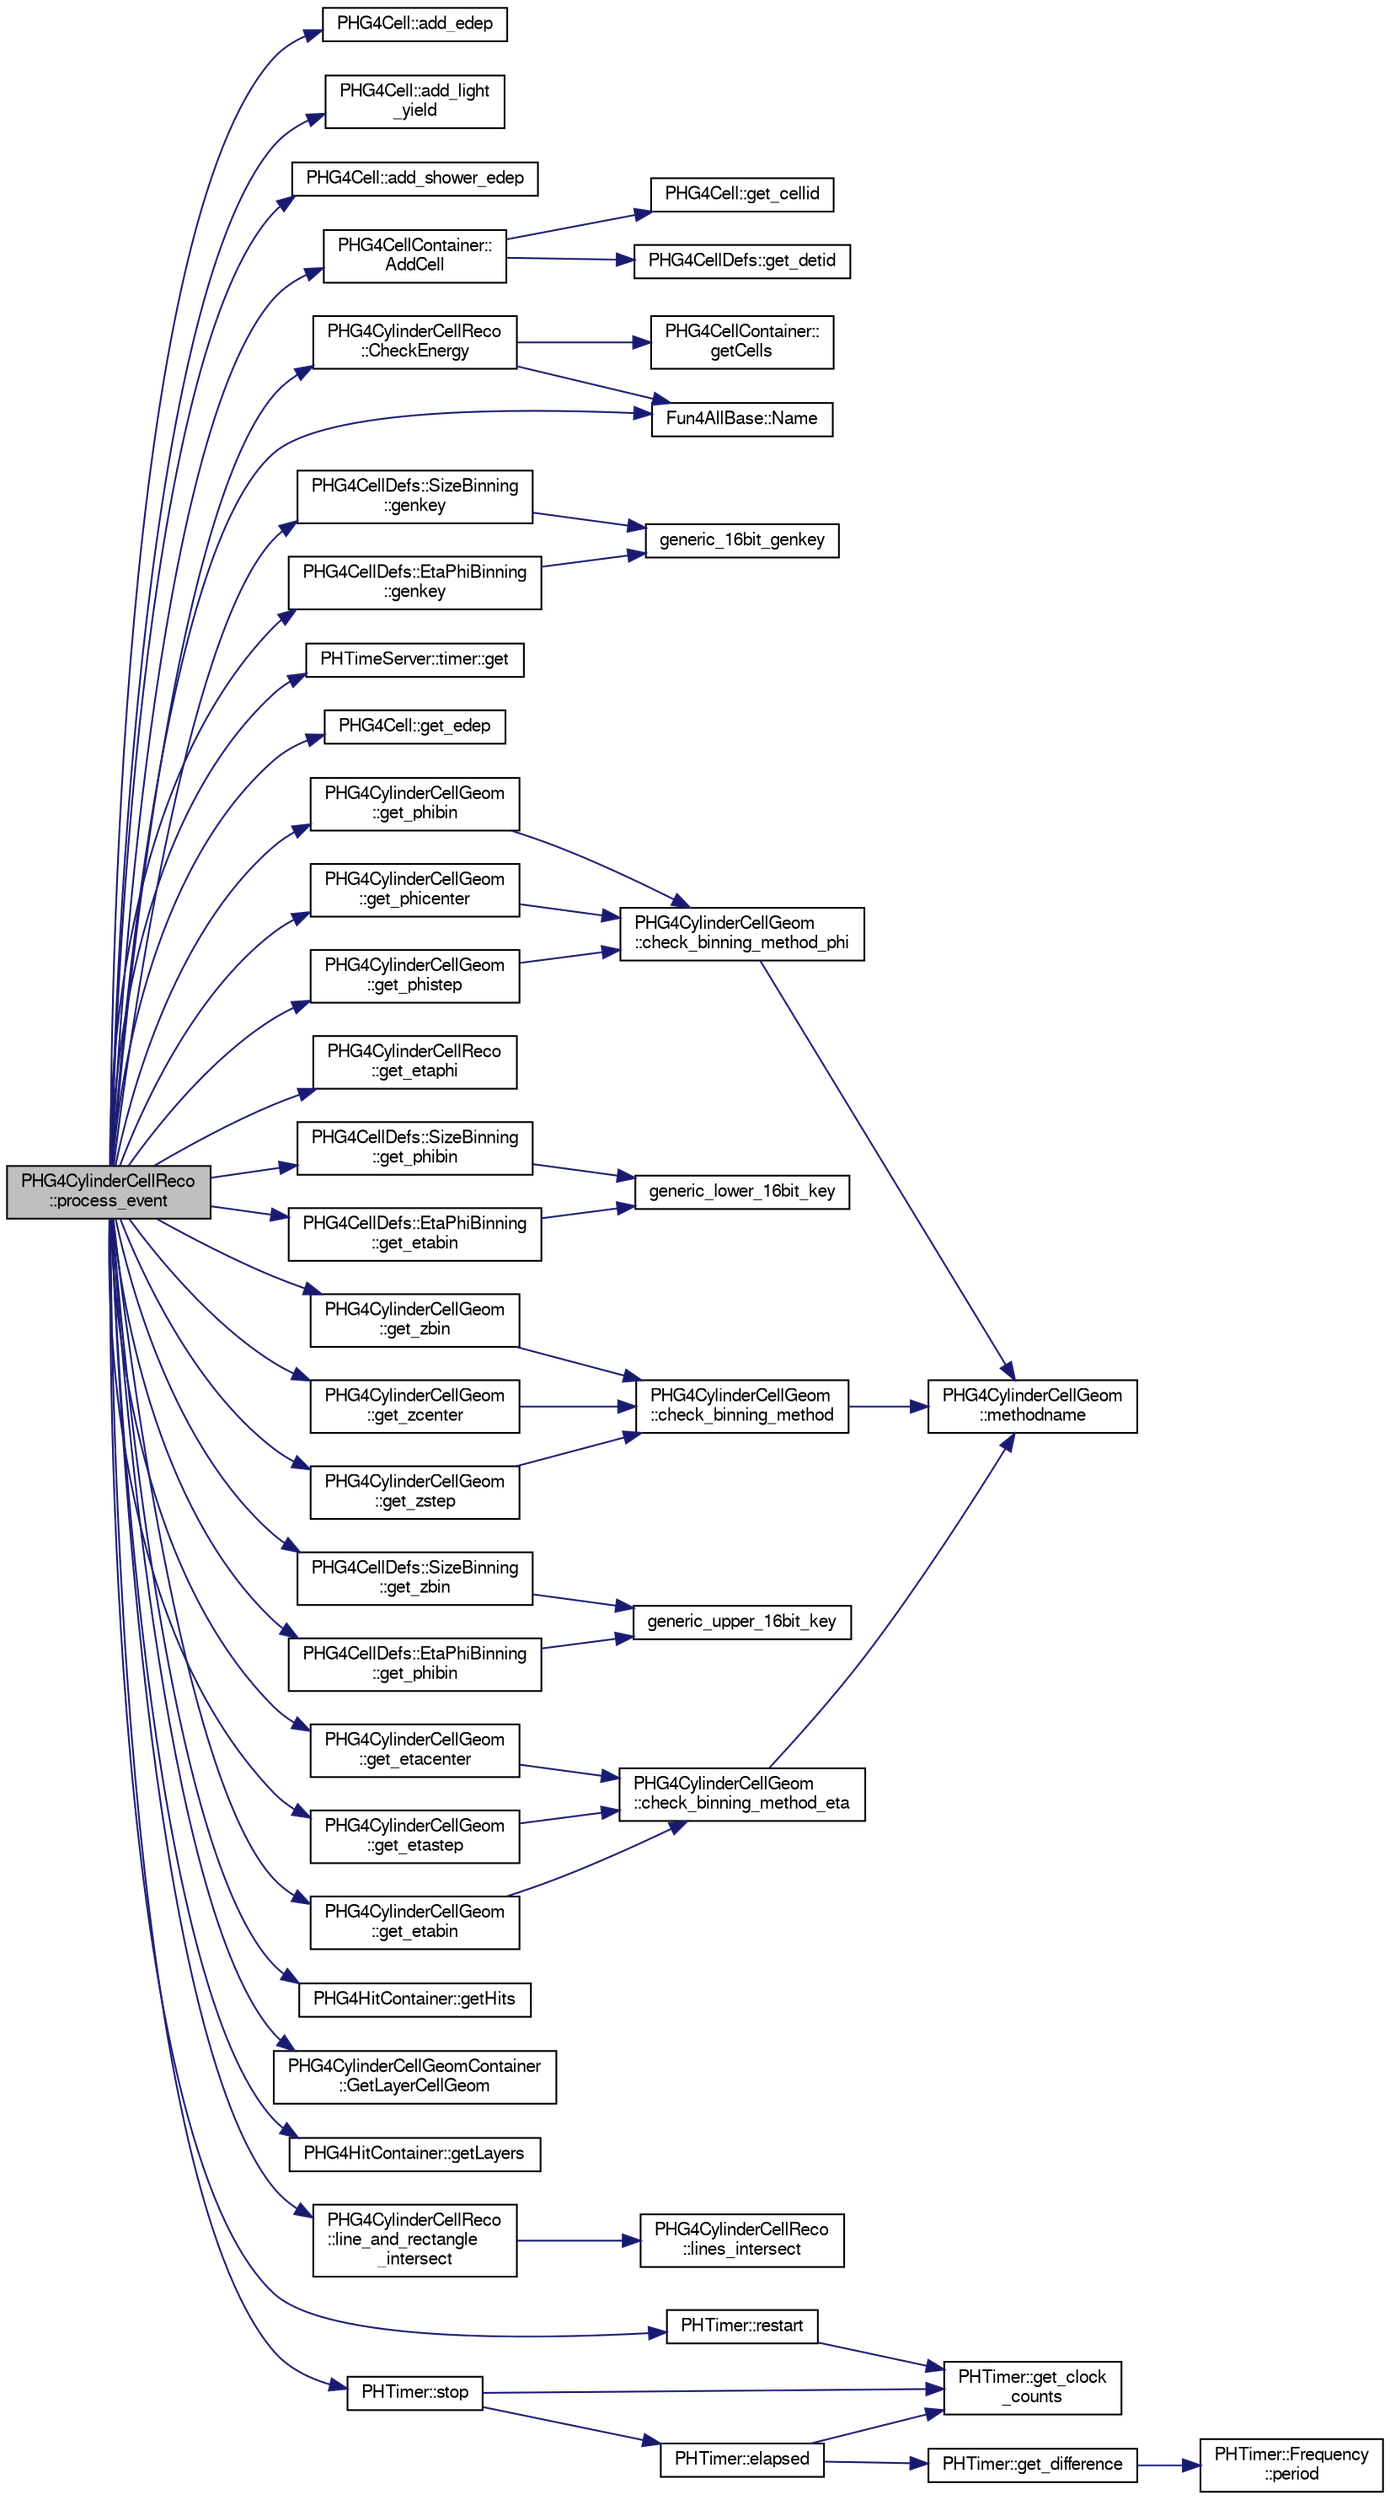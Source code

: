digraph "PHG4CylinderCellReco::process_event"
{
  bgcolor="transparent";
  edge [fontname="FreeSans",fontsize="10",labelfontname="FreeSans",labelfontsize="10"];
  node [fontname="FreeSans",fontsize="10",shape=record];
  rankdir="LR";
  Node1 [label="PHG4CylinderCellReco\l::process_event",height=0.2,width=0.4,color="black", fillcolor="grey75", style="filled" fontcolor="black"];
  Node1 -> Node2 [color="midnightblue",fontsize="10",style="solid",fontname="FreeSans"];
  Node2 [label="PHG4Cell::add_edep",height=0.2,width=0.4,color="black",URL="$dc/dfe/classPHG4Cell.html#aba3e45e6d9098128013e2ee31705678f"];
  Node1 -> Node3 [color="midnightblue",fontsize="10",style="solid",fontname="FreeSans"];
  Node3 [label="PHG4Cell::add_light\l_yield",height=0.2,width=0.4,color="black",URL="$dc/dfe/classPHG4Cell.html#a8f0f5390b378fc74f995ab24299f2a9c"];
  Node1 -> Node4 [color="midnightblue",fontsize="10",style="solid",fontname="FreeSans"];
  Node4 [label="PHG4Cell::add_shower_edep",height=0.2,width=0.4,color="black",URL="$dc/dfe/classPHG4Cell.html#a98984e257db21f5f35e5f3e1768d4465"];
  Node1 -> Node5 [color="midnightblue",fontsize="10",style="solid",fontname="FreeSans"];
  Node5 [label="PHG4CellContainer::\lAddCell",height=0.2,width=0.4,color="black",URL="$d4/d97/classPHG4CellContainer.html#af244549af779063b2fd959b6babe13a8"];
  Node5 -> Node6 [color="midnightblue",fontsize="10",style="solid",fontname="FreeSans"];
  Node6 [label="PHG4Cell::get_cellid",height=0.2,width=0.4,color="black",URL="$dc/dfe/classPHG4Cell.html#af03de1745657c41817236e5d1124aae5"];
  Node5 -> Node7 [color="midnightblue",fontsize="10",style="solid",fontname="FreeSans"];
  Node7 [label="PHG4CellDefs::get_detid",height=0.2,width=0.4,color="black",URL="$d7/dba/namespacePHG4CellDefs.html#a195c6e84995def1ed68ecd3ca1159734"];
  Node1 -> Node8 [color="midnightblue",fontsize="10",style="solid",fontname="FreeSans"];
  Node8 [label="PHG4CylinderCellReco\l::CheckEnergy",height=0.2,width=0.4,color="black",URL="$d5/dd0/classPHG4CylinderCellReco.html#a79bc62b14d2fdf91ad9b8976514553e8"];
  Node8 -> Node9 [color="midnightblue",fontsize="10",style="solid",fontname="FreeSans"];
  Node9 [label="PHG4CellContainer::\lgetCells",height=0.2,width=0.4,color="black",URL="$d4/d97/classPHG4CellContainer.html#a143d53939e2ba1daeea68be10b33125d",tooltip="return all Cells matching a given detid "];
  Node8 -> Node10 [color="midnightblue",fontsize="10",style="solid",fontname="FreeSans"];
  Node10 [label="Fun4AllBase::Name",height=0.2,width=0.4,color="black",URL="$d5/dec/classFun4AllBase.html#a41f9ac377743d046f590617fd6f4f0ed",tooltip="Returns the name of this module. "];
  Node1 -> Node11 [color="midnightblue",fontsize="10",style="solid",fontname="FreeSans"];
  Node11 [label="PHG4CellDefs::SizeBinning\l::genkey",height=0.2,width=0.4,color="black",URL="$d6/d84/namespacePHG4CellDefs_1_1SizeBinning.html#a7a0b33119e015869652e39f3dd307931"];
  Node11 -> Node12 [color="midnightblue",fontsize="10",style="solid",fontname="FreeSans"];
  Node12 [label="generic_16bit_genkey",height=0.2,width=0.4,color="black",URL="$d9/d13/PHG4CellDefs_8cc.html#a85ba9f720354d77b858e20c95a1b8f9e"];
  Node1 -> Node13 [color="midnightblue",fontsize="10",style="solid",fontname="FreeSans"];
  Node13 [label="PHG4CellDefs::EtaPhiBinning\l::genkey",height=0.2,width=0.4,color="black",URL="$d6/dea/namespacePHG4CellDefs_1_1EtaPhiBinning.html#a12b0c34a37a77f8c5700c97dd90351e6"];
  Node13 -> Node12 [color="midnightblue",fontsize="10",style="solid",fontname="FreeSans"];
  Node1 -> Node14 [color="midnightblue",fontsize="10",style="solid",fontname="FreeSans"];
  Node14 [label="PHTimeServer::timer::get",height=0.2,width=0.4,color="black",URL="$d7/d41/classPHTimeServer_1_1timer.html#aba13655a0c8fa125f844a144a749a1ba"];
  Node1 -> Node15 [color="midnightblue",fontsize="10",style="solid",fontname="FreeSans"];
  Node15 [label="PHG4Cell::get_edep",height=0.2,width=0.4,color="black",URL="$dc/dfe/classPHG4Cell.html#acf86e688e008d387c8aeaeb3b7440beb"];
  Node1 -> Node16 [color="midnightblue",fontsize="10",style="solid",fontname="FreeSans"];
  Node16 [label="PHG4CylinderCellGeom\l::get_etabin",height=0.2,width=0.4,color="black",URL="$d9/d85/classPHG4CylinderCellGeom.html#a3a42d005f5b5351f25c9610399922efb"];
  Node16 -> Node17 [color="midnightblue",fontsize="10",style="solid",fontname="FreeSans"];
  Node17 [label="PHG4CylinderCellGeom\l::check_binning_method_eta",height=0.2,width=0.4,color="black",URL="$d9/d85/classPHG4CylinderCellGeom.html#a995395a00854429f29a468669e3659c3"];
  Node17 -> Node18 [color="midnightblue",fontsize="10",style="solid",fontname="FreeSans"];
  Node18 [label="PHG4CylinderCellGeom\l::methodname",height=0.2,width=0.4,color="black",URL="$d9/d85/classPHG4CylinderCellGeom.html#a8e9118667d576868ba0bd5e6a6686efd"];
  Node1 -> Node19 [color="midnightblue",fontsize="10",style="solid",fontname="FreeSans"];
  Node19 [label="PHG4CellDefs::EtaPhiBinning\l::get_etabin",height=0.2,width=0.4,color="black",URL="$d6/dea/namespacePHG4CellDefs_1_1EtaPhiBinning.html#aa02b5c8e462bc6837c78175cdf9b206f"];
  Node19 -> Node20 [color="midnightblue",fontsize="10",style="solid",fontname="FreeSans"];
  Node20 [label="generic_lower_16bit_key",height=0.2,width=0.4,color="black",URL="$d9/d13/PHG4CellDefs_8cc.html#a728902c52be0b58ad2d4d8232b2beb5b"];
  Node1 -> Node21 [color="midnightblue",fontsize="10",style="solid",fontname="FreeSans"];
  Node21 [label="PHG4CylinderCellGeom\l::get_etacenter",height=0.2,width=0.4,color="black",URL="$d9/d85/classPHG4CylinderCellGeom.html#a1b95fc81c08ed3f7957271ce770073ae"];
  Node21 -> Node17 [color="midnightblue",fontsize="10",style="solid",fontname="FreeSans"];
  Node1 -> Node22 [color="midnightblue",fontsize="10",style="solid",fontname="FreeSans"];
  Node22 [label="PHG4CylinderCellReco\l::get_etaphi",height=0.2,width=0.4,color="black",URL="$d5/dd0/classPHG4CylinderCellReco.html#a7e5ac7f96cede0a53b8f3077483be86e"];
  Node1 -> Node23 [color="midnightblue",fontsize="10",style="solid",fontname="FreeSans"];
  Node23 [label="PHG4CylinderCellGeom\l::get_etastep",height=0.2,width=0.4,color="black",URL="$d9/d85/classPHG4CylinderCellGeom.html#ac207fb64f9e9cdca75345e822bcef418"];
  Node23 -> Node17 [color="midnightblue",fontsize="10",style="solid",fontname="FreeSans"];
  Node1 -> Node24 [color="midnightblue",fontsize="10",style="solid",fontname="FreeSans"];
  Node24 [label="PHG4CylinderCellGeom\l::get_phibin",height=0.2,width=0.4,color="black",URL="$d9/d85/classPHG4CylinderCellGeom.html#ae568e0233c2bf19b774496bc8133bec7"];
  Node24 -> Node25 [color="midnightblue",fontsize="10",style="solid",fontname="FreeSans"];
  Node25 [label="PHG4CylinderCellGeom\l::check_binning_method_phi",height=0.2,width=0.4,color="black",URL="$d9/d85/classPHG4CylinderCellGeom.html#ab28e6403197b245275ba3613cd56ba6c"];
  Node25 -> Node18 [color="midnightblue",fontsize="10",style="solid",fontname="FreeSans"];
  Node1 -> Node26 [color="midnightblue",fontsize="10",style="solid",fontname="FreeSans"];
  Node26 [label="PHG4CellDefs::SizeBinning\l::get_phibin",height=0.2,width=0.4,color="black",URL="$d6/d84/namespacePHG4CellDefs_1_1SizeBinning.html#a722c36ec35c9e162ddc37f9647973a03"];
  Node26 -> Node20 [color="midnightblue",fontsize="10",style="solid",fontname="FreeSans"];
  Node1 -> Node27 [color="midnightblue",fontsize="10",style="solid",fontname="FreeSans"];
  Node27 [label="PHG4CellDefs::EtaPhiBinning\l::get_phibin",height=0.2,width=0.4,color="black",URL="$d6/dea/namespacePHG4CellDefs_1_1EtaPhiBinning.html#a3de64a794d1dfb24479801f4f4d24690"];
  Node27 -> Node28 [color="midnightblue",fontsize="10",style="solid",fontname="FreeSans"];
  Node28 [label="generic_upper_16bit_key",height=0.2,width=0.4,color="black",URL="$d9/d13/PHG4CellDefs_8cc.html#aac13c75c0c6204b67afd2b9f4d98d391"];
  Node1 -> Node29 [color="midnightblue",fontsize="10",style="solid",fontname="FreeSans"];
  Node29 [label="PHG4CylinderCellGeom\l::get_phicenter",height=0.2,width=0.4,color="black",URL="$d9/d85/classPHG4CylinderCellGeom.html#a619e05f0264243126360ac83b80f1d89"];
  Node29 -> Node25 [color="midnightblue",fontsize="10",style="solid",fontname="FreeSans"];
  Node1 -> Node30 [color="midnightblue",fontsize="10",style="solid",fontname="FreeSans"];
  Node30 [label="PHG4CylinderCellGeom\l::get_phistep",height=0.2,width=0.4,color="black",URL="$d9/d85/classPHG4CylinderCellGeom.html#a10a58a3eed1d5566cebd3b19583d78bb"];
  Node30 -> Node25 [color="midnightblue",fontsize="10",style="solid",fontname="FreeSans"];
  Node1 -> Node31 [color="midnightblue",fontsize="10",style="solid",fontname="FreeSans"];
  Node31 [label="PHG4CylinderCellGeom\l::get_zbin",height=0.2,width=0.4,color="black",URL="$d9/d85/classPHG4CylinderCellGeom.html#af2c3e1224776a2ba8129d5e85d66457a"];
  Node31 -> Node32 [color="midnightblue",fontsize="10",style="solid",fontname="FreeSans"];
  Node32 [label="PHG4CylinderCellGeom\l::check_binning_method",height=0.2,width=0.4,color="black",URL="$d9/d85/classPHG4CylinderCellGeom.html#a68f0276a8f9bdb6059c1e286a0465100"];
  Node32 -> Node18 [color="midnightblue",fontsize="10",style="solid",fontname="FreeSans"];
  Node1 -> Node33 [color="midnightblue",fontsize="10",style="solid",fontname="FreeSans"];
  Node33 [label="PHG4CellDefs::SizeBinning\l::get_zbin",height=0.2,width=0.4,color="black",URL="$d6/d84/namespacePHG4CellDefs_1_1SizeBinning.html#a65969fd6a8d43e6964beefd0d9bbd35e"];
  Node33 -> Node28 [color="midnightblue",fontsize="10",style="solid",fontname="FreeSans"];
  Node1 -> Node34 [color="midnightblue",fontsize="10",style="solid",fontname="FreeSans"];
  Node34 [label="PHG4CylinderCellGeom\l::get_zcenter",height=0.2,width=0.4,color="black",URL="$d9/d85/classPHG4CylinderCellGeom.html#a3de4ba34c361c7a4da2a2b2162491f7d"];
  Node34 -> Node32 [color="midnightblue",fontsize="10",style="solid",fontname="FreeSans"];
  Node1 -> Node35 [color="midnightblue",fontsize="10",style="solid",fontname="FreeSans"];
  Node35 [label="PHG4CylinderCellGeom\l::get_zstep",height=0.2,width=0.4,color="black",URL="$d9/d85/classPHG4CylinderCellGeom.html#adb898f36289b3d1614afc7fde61de260"];
  Node35 -> Node32 [color="midnightblue",fontsize="10",style="solid",fontname="FreeSans"];
  Node1 -> Node36 [color="midnightblue",fontsize="10",style="solid",fontname="FreeSans"];
  Node36 [label="PHG4HitContainer::getHits",height=0.2,width=0.4,color="black",URL="$d4/d30/classPHG4HitContainer.html#aec01041c4b9347f93832704e142b2439",tooltip="return all hits matching a given detid "];
  Node1 -> Node37 [color="midnightblue",fontsize="10",style="solid",fontname="FreeSans"];
  Node37 [label="PHG4CylinderCellGeomContainer\l::GetLayerCellGeom",height=0.2,width=0.4,color="black",URL="$d2/ddb/classPHG4CylinderCellGeomContainer.html#aa667a12262dc298b8aec717e6096d09f"];
  Node1 -> Node38 [color="midnightblue",fontsize="10",style="solid",fontname="FreeSans"];
  Node38 [label="PHG4HitContainer::getLayers",height=0.2,width=0.4,color="black",URL="$d4/d30/classPHG4HitContainer.html#a51b7c5421967435199b92eb422435361"];
  Node1 -> Node39 [color="midnightblue",fontsize="10",style="solid",fontname="FreeSans"];
  Node39 [label="PHG4CylinderCellReco\l::line_and_rectangle\l_intersect",height=0.2,width=0.4,color="black",URL="$d5/dd0/classPHG4CylinderCellReco.html#a0d95db78388db2f32607a90f661f41a1"];
  Node39 -> Node40 [color="midnightblue",fontsize="10",style="solid",fontname="FreeSans"];
  Node40 [label="PHG4CylinderCellReco\l::lines_intersect",height=0.2,width=0.4,color="black",URL="$d5/dd0/classPHG4CylinderCellReco.html#a45252e738c855c6343b393d6a49e3398"];
  Node1 -> Node10 [color="midnightblue",fontsize="10",style="solid",fontname="FreeSans"];
  Node1 -> Node41 [color="midnightblue",fontsize="10",style="solid",fontname="FreeSans"];
  Node41 [label="PHTimer::restart",height=0.2,width=0.4,color="black",URL="$d0/d5e/classPHTimer.html#a433d96c3401380d49ff01acfd16ac69c",tooltip="Restart timer. "];
  Node41 -> Node42 [color="midnightblue",fontsize="10",style="solid",fontname="FreeSans"];
  Node42 [label="PHTimer::get_clock\l_counts",height=0.2,width=0.4,color="black",URL="$d0/d5e/classPHTimer.html#aa92e3fe4a0a1799f39743eda9ef9d497",tooltip="gets time from cpu clock counts "];
  Node1 -> Node43 [color="midnightblue",fontsize="10",style="solid",fontname="FreeSans"];
  Node43 [label="PHTimer::stop",height=0.2,width=0.4,color="black",URL="$d0/d5e/classPHTimer.html#adce6f9a85834e59bd154b9c624ee4e41",tooltip="stops the counter "];
  Node43 -> Node42 [color="midnightblue",fontsize="10",style="solid",fontname="FreeSans"];
  Node43 -> Node44 [color="midnightblue",fontsize="10",style="solid",fontname="FreeSans"];
  Node44 [label="PHTimer::elapsed",height=0.2,width=0.4,color="black",URL="$d0/d5e/classPHTimer.html#a976738876ad978116fdc4549a3765685",tooltip="retrieve elapsed value since last restart (in ms) "];
  Node44 -> Node45 [color="midnightblue",fontsize="10",style="solid",fontname="FreeSans"];
  Node45 [label="PHTimer::get_difference",height=0.2,width=0.4,color="black",URL="$d0/d5e/classPHTimer.html#aa75ff2c27aba40e7ef0a934f9a3355c2",tooltip="returns difference between to time "];
  Node45 -> Node46 [color="midnightblue",fontsize="10",style="solid",fontname="FreeSans"];
  Node46 [label="PHTimer::Frequency\l::period",height=0.2,width=0.4,color="black",URL="$d2/db1/classPHTimer_1_1Frequency.html#a023a2d706df9a8bd303810a9ed017f61",tooltip="period accessor "];
  Node44 -> Node42 [color="midnightblue",fontsize="10",style="solid",fontname="FreeSans"];
}
